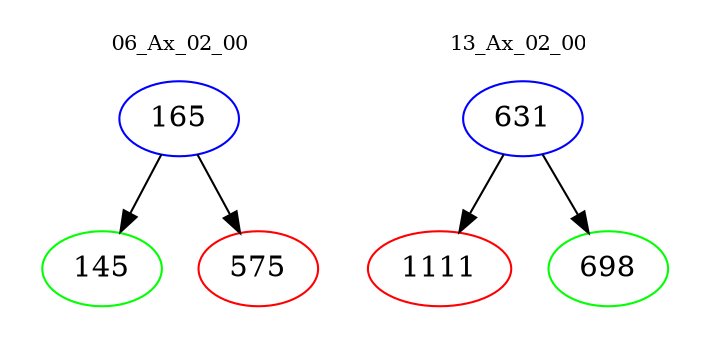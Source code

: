 digraph{
subgraph cluster_0 {
color = white
label = "06_Ax_02_00";
fontsize=10;
T0_165 [label="165", color="blue"]
T0_165 -> T0_145 [color="black"]
T0_145 [label="145", color="green"]
T0_165 -> T0_575 [color="black"]
T0_575 [label="575", color="red"]
}
subgraph cluster_1 {
color = white
label = "13_Ax_02_00";
fontsize=10;
T1_631 [label="631", color="blue"]
T1_631 -> T1_1111 [color="black"]
T1_1111 [label="1111", color="red"]
T1_631 -> T1_698 [color="black"]
T1_698 [label="698", color="green"]
}
}
